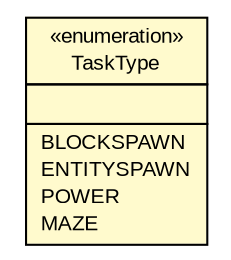#!/usr/local/bin/dot
#
# Class diagram 
# Generated by UMLGraph version R5_7_2-32-g40b5a6 (http://www.spinellis.gr/umlgraph/)
#

digraph G {
	edge [fontname="arial",fontsize=10,labelfontname="arial",labelfontsize=10];
	node [fontname="arial",fontsize=10,shape=plaintext];
	nodesep=0.25;
	ranksep=0.5;
	// dunGen.tasks.RoomTask.TaskType
	c486 [label=<<table title="dunGen.tasks.RoomTask.TaskType" border="0" cellborder="1" cellspacing="0" cellpadding="2" port="p" bgcolor="lemonChiffon" href="./RoomTask.TaskType.html" target="_parent">
		<tr><td><table border="0" cellspacing="0" cellpadding="1">
<tr><td align="center" balign="center"> &#171;enumeration&#187; </td></tr>
<tr><td align="center" balign="center"> TaskType </td></tr>
		</table></td></tr>
		<tr><td><table border="0" cellspacing="0" cellpadding="1">
<tr><td align="left" balign="left">  </td></tr>
		</table></td></tr>
		<tr><td><table border="0" cellspacing="0" cellpadding="1">
<tr><td align="left" balign="left"> BLOCKSPAWN </td></tr>
<tr><td align="left" balign="left"> ENTITYSPAWN </td></tr>
<tr><td align="left" balign="left"> POWER </td></tr>
<tr><td align="left" balign="left"> MAZE </td></tr>
		</table></td></tr>
		</table>>, URL="./RoomTask.TaskType.html", fontname="arial", fontcolor="black", fontsize=10.0];
}

